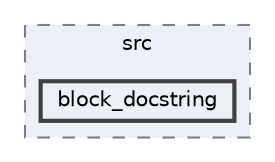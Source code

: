 digraph "env/lib/python3.12/site-packages/numpy/f2py/tests/src/block_docstring"
{
 // LATEX_PDF_SIZE
  bgcolor="transparent";
  edge [fontname=Helvetica,fontsize=10,labelfontname=Helvetica,labelfontsize=10];
  node [fontname=Helvetica,fontsize=10,shape=box,height=0.2,width=0.4];
  compound=true
  subgraph clusterdir_7ce1ec0de770245b549e74d5a587d6dd {
    graph [ bgcolor="#edf0f7", pencolor="grey50", label="src", fontname=Helvetica,fontsize=10 style="filled,dashed", URL="dir_7ce1ec0de770245b549e74d5a587d6dd.html",tooltip=""]
  dir_f7d7dbcaac80d8193865a50cc103c4eb [label="block_docstring", fillcolor="#edf0f7", color="grey25", style="filled,bold", URL="dir_f7d7dbcaac80d8193865a50cc103c4eb.html",tooltip=""];
  }
}
